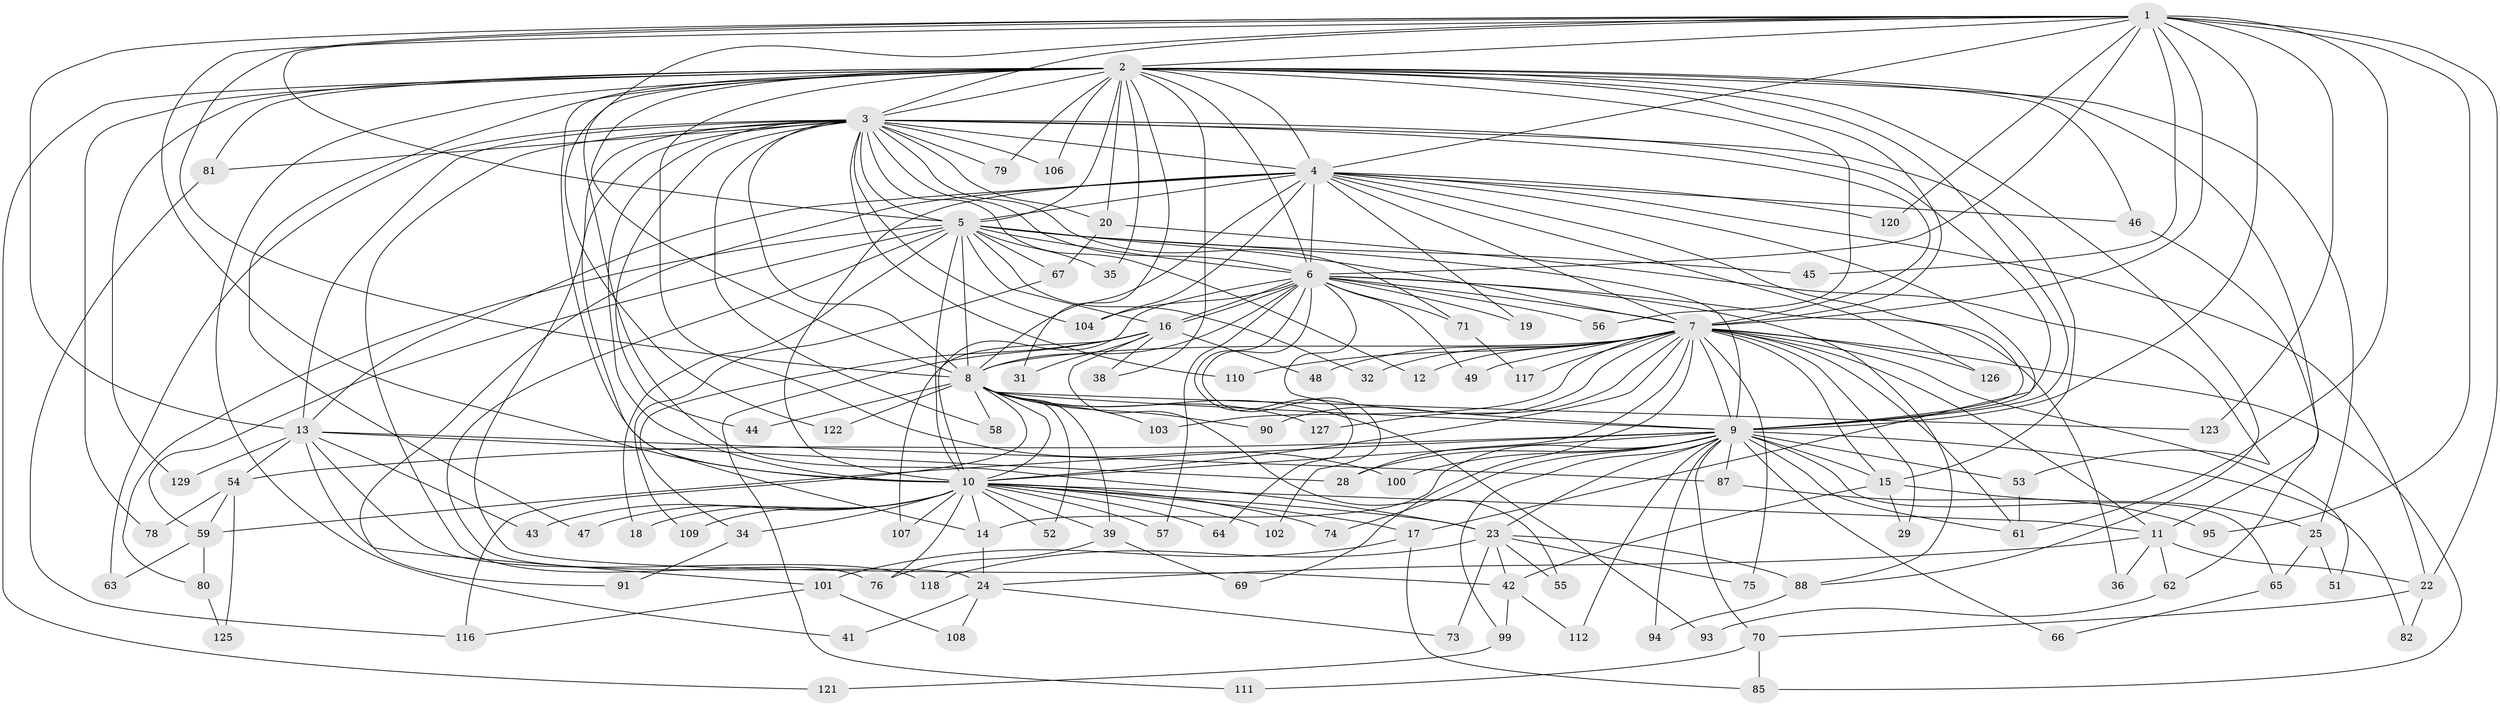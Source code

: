 // original degree distribution, {19: 0.015503875968992248, 27: 0.015503875968992248, 23: 0.007751937984496124, 20: 0.015503875968992248, 22: 0.007751937984496124, 30: 0.007751937984496124, 29: 0.007751937984496124, 7: 0.007751937984496124, 2: 0.5813953488372093, 8: 0.015503875968992248, 4: 0.09302325581395349, 6: 0.015503875968992248, 3: 0.16279069767441862, 5: 0.03875968992248062, 9: 0.007751937984496124}
// Generated by graph-tools (version 1.1) at 2025/11/02/27/25 16:11:00]
// undirected, 102 vertices, 247 edges
graph export_dot {
graph [start="1"]
  node [color=gray90,style=filled];
  1 [super="+89"];
  2 [super="+50"];
  3 [super="+60"];
  4 [super="+33"];
  5 [super="+21"];
  6 [super="+115"];
  7 [super="+98"];
  8 [super="+27"];
  9 [super="+37"];
  10 [super="+119"];
  11 [super="+83"];
  12;
  13 [super="+68"];
  14 [super="+96"];
  15 [super="+72"];
  16 [super="+26"];
  17;
  18;
  19;
  20;
  22 [super="+30"];
  23 [super="+97"];
  24 [super="+40"];
  25;
  28 [super="+84"];
  29;
  31;
  32;
  34;
  35;
  36;
  38;
  39;
  41;
  42 [super="+86"];
  43;
  44;
  45;
  46;
  47;
  48;
  49;
  51;
  52;
  53 [super="+114"];
  54 [super="+92"];
  55;
  56;
  57;
  58;
  59;
  61 [super="+105"];
  62;
  63;
  64;
  65;
  66;
  67;
  69;
  70;
  71;
  73;
  74;
  75;
  76 [super="+77"];
  78;
  79;
  80;
  81 [super="+124"];
  82;
  85 [super="+113"];
  87;
  88;
  90;
  91;
  93;
  94;
  95;
  99;
  100;
  101;
  102;
  103;
  104 [super="+128"];
  106;
  107;
  108;
  109;
  110;
  111;
  112;
  116;
  117;
  118;
  120;
  121;
  122;
  123;
  125;
  126;
  127;
  129;
  1 -- 2;
  1 -- 3;
  1 -- 4;
  1 -- 5;
  1 -- 6;
  1 -- 7;
  1 -- 8;
  1 -- 9 [weight=3];
  1 -- 10;
  1 -- 22;
  1 -- 45;
  1 -- 61;
  1 -- 95;
  1 -- 120;
  1 -- 123;
  1 -- 23;
  1 -- 13;
  2 -- 3;
  2 -- 4;
  2 -- 5;
  2 -- 6 [weight=2];
  2 -- 7;
  2 -- 8;
  2 -- 9;
  2 -- 10;
  2 -- 11;
  2 -- 20;
  2 -- 25;
  2 -- 31;
  2 -- 35;
  2 -- 38;
  2 -- 41;
  2 -- 46;
  2 -- 47;
  2 -- 56;
  2 -- 78;
  2 -- 79;
  2 -- 81;
  2 -- 88;
  2 -- 106;
  2 -- 121;
  2 -- 122;
  2 -- 129;
  2 -- 100;
  3 -- 4 [weight=2];
  3 -- 5;
  3 -- 6;
  3 -- 7;
  3 -- 8;
  3 -- 9;
  3 -- 10;
  3 -- 12;
  3 -- 13;
  3 -- 14;
  3 -- 20;
  3 -- 42;
  3 -- 44;
  3 -- 58;
  3 -- 71;
  3 -- 79;
  3 -- 104;
  3 -- 106;
  3 -- 110;
  3 -- 81;
  3 -- 76;
  3 -- 63;
  3 -- 15;
  4 -- 5;
  4 -- 6;
  4 -- 7 [weight=2];
  4 -- 8 [weight=2];
  4 -- 9;
  4 -- 10;
  4 -- 13;
  4 -- 17;
  4 -- 19;
  4 -- 46;
  4 -- 91;
  4 -- 104;
  4 -- 120;
  4 -- 126;
  4 -- 22;
  5 -- 6;
  5 -- 7;
  5 -- 8 [weight=2];
  5 -- 9;
  5 -- 10 [weight=2];
  5 -- 18;
  5 -- 24;
  5 -- 32;
  5 -- 35;
  5 -- 45;
  5 -- 59;
  5 -- 67;
  5 -- 80;
  5 -- 16;
  6 -- 7;
  6 -- 8;
  6 -- 9;
  6 -- 10;
  6 -- 16;
  6 -- 16;
  6 -- 19;
  6 -- 36;
  6 -- 49;
  6 -- 56;
  6 -- 57;
  6 -- 64;
  6 -- 71;
  6 -- 102;
  6 -- 104;
  6 -- 88;
  7 -- 8 [weight=2];
  7 -- 9;
  7 -- 10;
  7 -- 12;
  7 -- 15;
  7 -- 28;
  7 -- 29;
  7 -- 32;
  7 -- 48;
  7 -- 49;
  7 -- 51;
  7 -- 69;
  7 -- 75;
  7 -- 90;
  7 -- 103;
  7 -- 110;
  7 -- 117;
  7 -- 126;
  7 -- 127;
  7 -- 11;
  7 -- 61;
  7 -- 85;
  8 -- 9;
  8 -- 10;
  8 -- 39;
  8 -- 44;
  8 -- 52;
  8 -- 93;
  8 -- 103;
  8 -- 116;
  8 -- 122;
  8 -- 123;
  8 -- 90;
  8 -- 58;
  8 -- 127;
  9 -- 10;
  9 -- 14;
  9 -- 15;
  9 -- 23;
  9 -- 53;
  9 -- 54;
  9 -- 59;
  9 -- 61;
  9 -- 65;
  9 -- 66;
  9 -- 70;
  9 -- 74;
  9 -- 82;
  9 -- 87;
  9 -- 94;
  9 -- 99;
  9 -- 100;
  9 -- 112;
  9 -- 28;
  10 -- 11;
  10 -- 17;
  10 -- 18;
  10 -- 23;
  10 -- 34;
  10 -- 39;
  10 -- 43;
  10 -- 47;
  10 -- 52;
  10 -- 57;
  10 -- 64;
  10 -- 74;
  10 -- 76;
  10 -- 102;
  10 -- 107;
  10 -- 109;
  10 -- 14;
  11 -- 22;
  11 -- 36;
  11 -- 62;
  11 -- 24;
  13 -- 28;
  13 -- 43;
  13 -- 54;
  13 -- 87;
  13 -- 129;
  13 -- 101;
  13 -- 118;
  14 -- 24;
  15 -- 25;
  15 -- 29;
  15 -- 42;
  16 -- 31;
  16 -- 34;
  16 -- 38;
  16 -- 55;
  16 -- 107;
  16 -- 48;
  16 -- 111;
  17 -- 85;
  17 -- 101;
  20 -- 53;
  20 -- 67;
  22 -- 70;
  22 -- 82;
  23 -- 42;
  23 -- 55;
  23 -- 73;
  23 -- 75;
  23 -- 88;
  23 -- 118;
  24 -- 41;
  24 -- 73;
  24 -- 108;
  25 -- 51;
  25 -- 65;
  34 -- 91;
  39 -- 69;
  39 -- 76;
  42 -- 99;
  42 -- 112;
  46 -- 62;
  53 -- 61;
  54 -- 78;
  54 -- 59;
  54 -- 125;
  59 -- 63;
  59 -- 80;
  62 -- 93;
  65 -- 66;
  67 -- 109;
  70 -- 85;
  70 -- 111;
  71 -- 117;
  80 -- 125;
  81 -- 116;
  87 -- 95;
  88 -- 94;
  99 -- 121;
  101 -- 108;
  101 -- 116;
}

